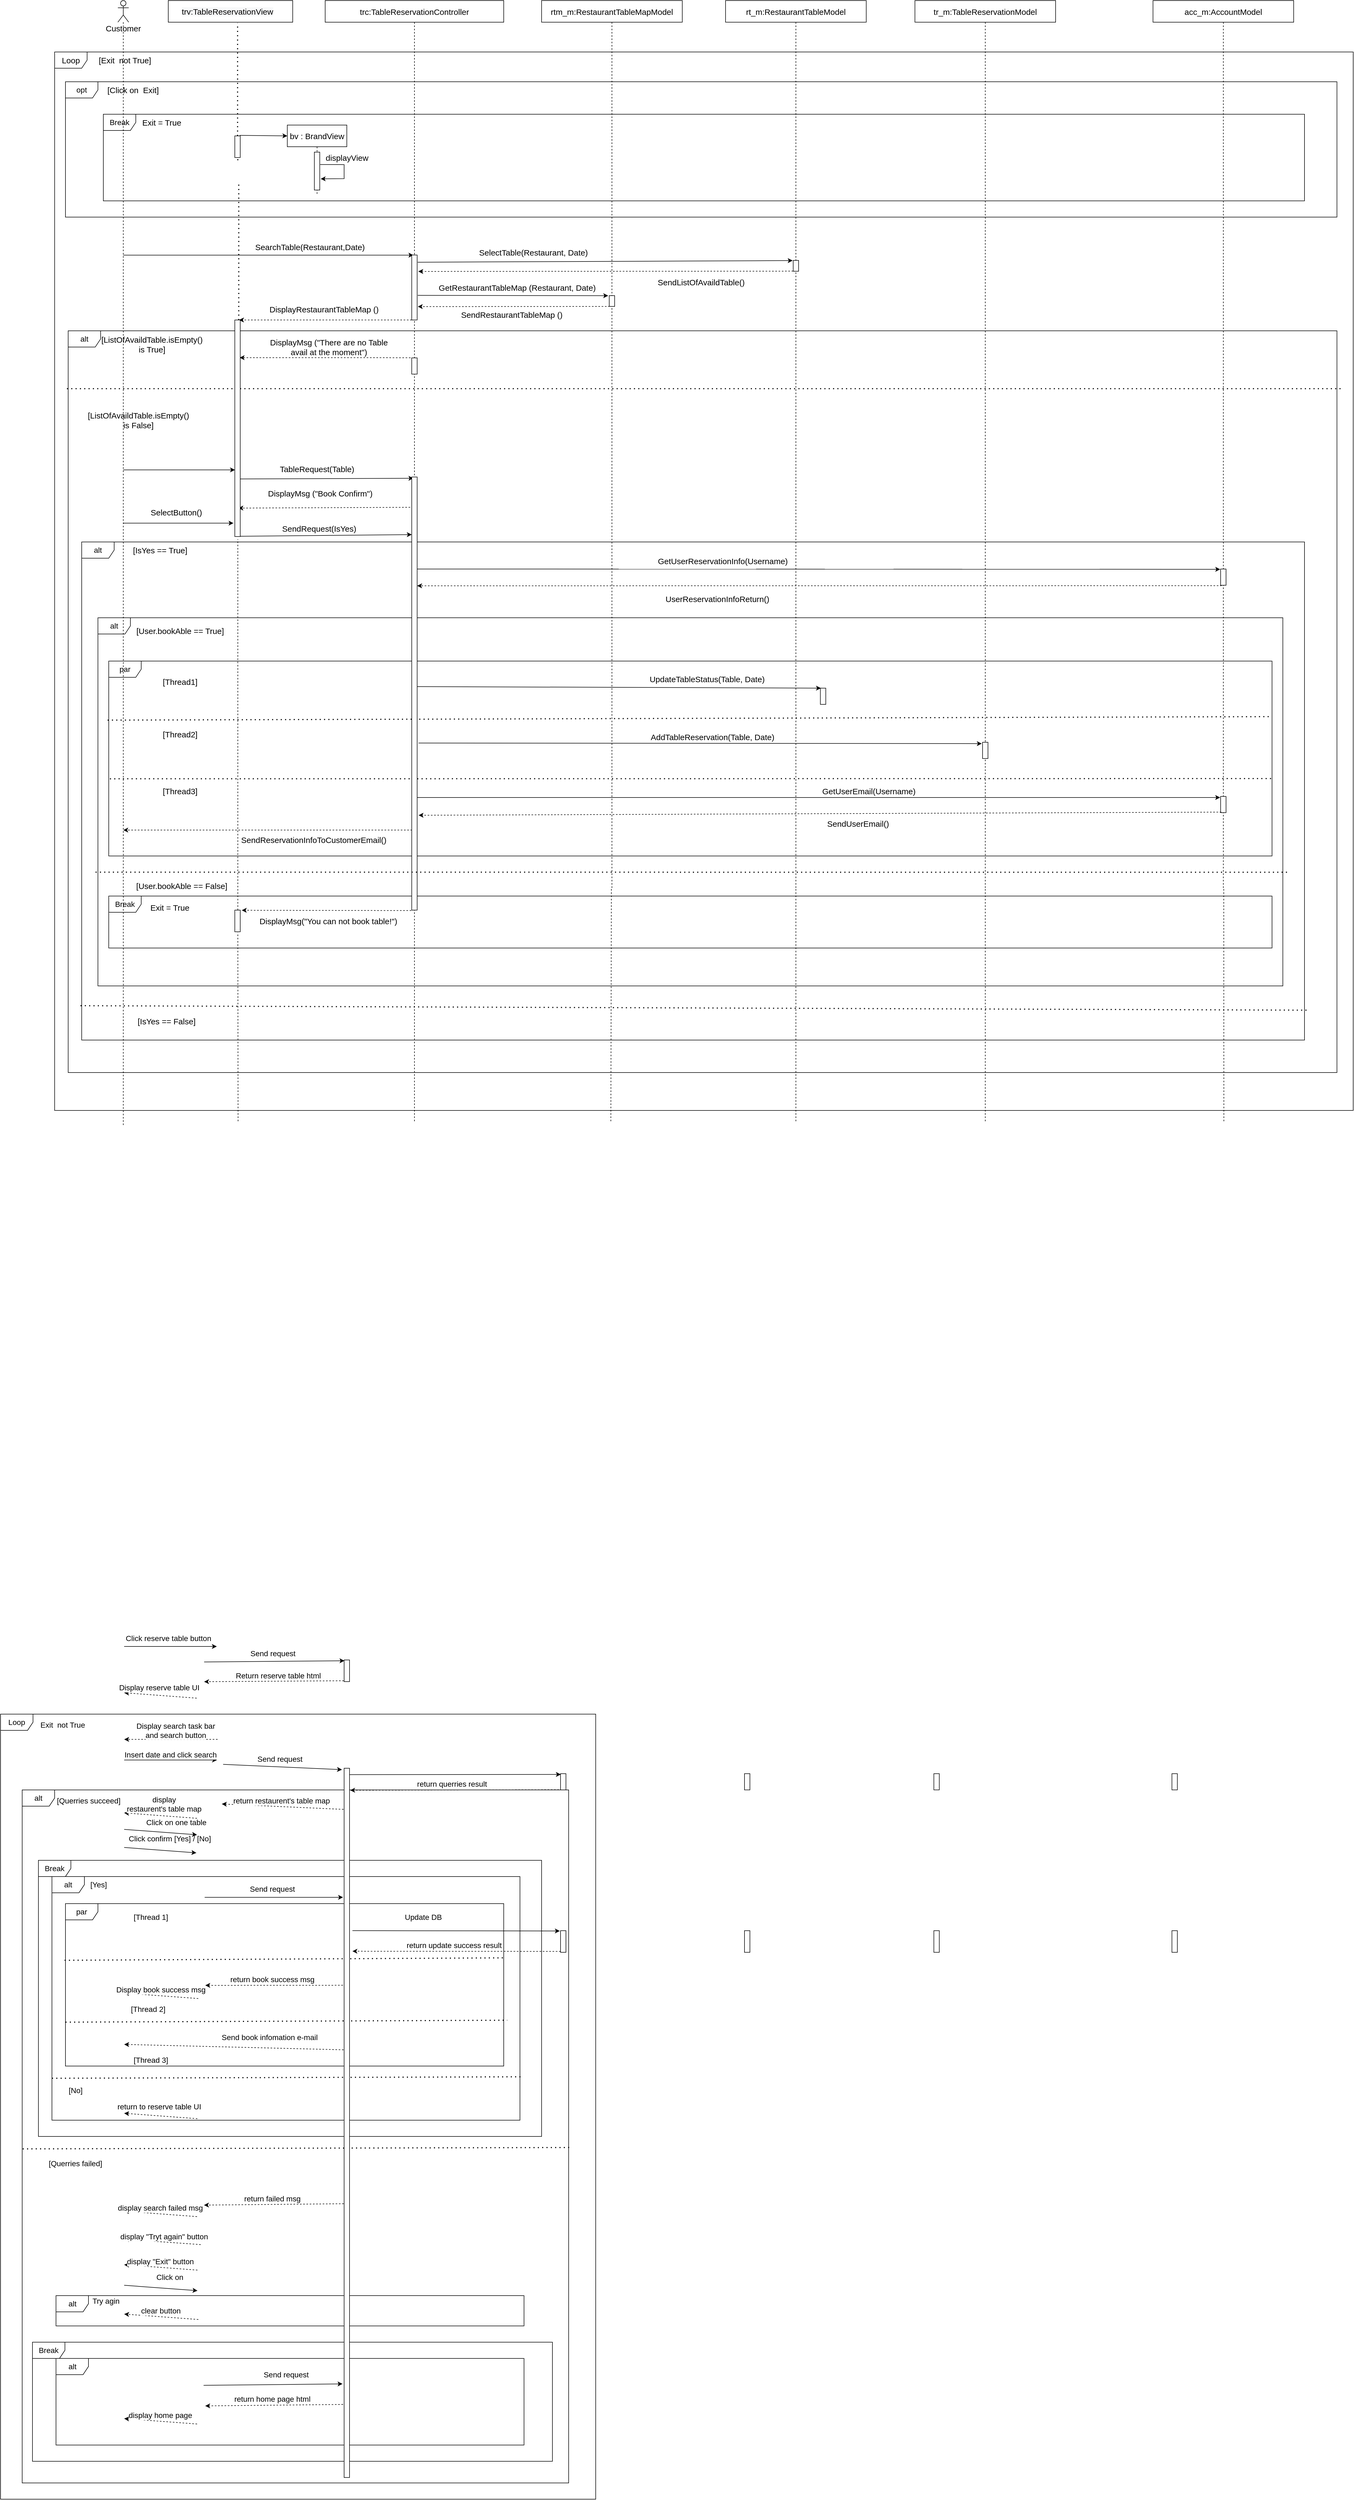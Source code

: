 <mxfile version="15.5.8" type="google"><diagram id="gYzWQxLQgS1-qPYg4gHD" name="Page-1"><mxGraphModel dx="3013" dy="1360" grid="1" gridSize="10" guides="1" tooltips="1" connect="1" arrows="1" fold="1" page="1" pageScale="1" pageWidth="827" pageHeight="1169" math="0" shadow="0"><root><mxCell id="0"/><mxCell id="1" parent="0"/><mxCell id="e05kDD26Ma7FjX4l-Ga2-7" value="&lt;font style=&quot;font-size: 15px&quot;&gt;Loop&lt;/font&gt;" style="shape=umlFrame;whiteSpace=wrap;html=1;resizeHeight=0;" vertex="1" parent="1"><mxGeometry x="-30" y="115" width="2400" height="1955" as="geometry"/></mxCell><mxCell id="e05kDD26Ma7FjX4l-Ga2-42" value="&lt;font style=&quot;font-size: 14px&quot;&gt;alt&lt;/font&gt;" style="shape=umlFrame;whiteSpace=wrap;html=1;resizeHeight=0;" vertex="1" parent="1"><mxGeometry x="-5" y="630" width="2345" height="1370" as="geometry"/></mxCell><mxCell id="e05kDD26Ma7FjX4l-Ga2-76" value="&lt;font style=&quot;font-size: 14px&quot;&gt;alt&lt;/font&gt;" style="shape=umlFrame;whiteSpace=wrap;html=1;resizeHeight=0;" vertex="1" parent="1"><mxGeometry x="20" y="1020" width="2260" height="920" as="geometry"/></mxCell><mxCell id="e05kDD26Ma7FjX4l-Ga2-125" value="&lt;font style=&quot;font-size: 14px&quot;&gt;Break&lt;/font&gt;" style="shape=umlFrame;whiteSpace=wrap;html=1;resizeHeight=0;" vertex="1" parent="1"><mxGeometry x="70" y="1674" width="2150" height="96" as="geometry"/></mxCell><mxCell id="e05kDD26Ma7FjX4l-Ga2-24" value="&lt;font style=&quot;font-size: 14px&quot;&gt;opt&lt;/font&gt;" style="shape=umlFrame;whiteSpace=wrap;html=1;resizeHeight=0;" vertex="1" parent="1"><mxGeometry x="-10" y="170" width="2350" height="250" as="geometry"/></mxCell><mxCell id="e05kDD26Ma7FjX4l-Ga2-21" value="" style="shape=image;html=1;verticalAlign=top;verticalLabelPosition=bottom;labelBackgroundColor=#ffffff;imageAspect=0;aspect=fixed;image=https://cdn1.iconfinder.com/data/icons/feather-2/24/x-128.png" vertex="1" parent="1"><mxGeometry x="288" y="315" width="40" height="40" as="geometry"/></mxCell><mxCell id="e05kDD26Ma7FjX4l-Ga2-105" value="" style="rounded=0;whiteSpace=wrap;html=1;fontSize=15;" vertex="1" parent="1"><mxGeometry x="180" y="20" width="230" height="40" as="geometry"/></mxCell><mxCell id="e05kDD26Ma7FjX4l-Ga2-88" value="&lt;font style=&quot;font-size: 14px&quot;&gt;alt&lt;/font&gt;" style="shape=umlFrame;whiteSpace=wrap;html=1;resizeHeight=0;" vertex="1" parent="1"><mxGeometry x="50" y="1160" width="2190" height="680" as="geometry"/></mxCell><mxCell id="e05kDD26Ma7FjX4l-Ga2-64" value="&lt;font style=&quot;font-size: 14px&quot;&gt;par&lt;/font&gt;" style="shape=umlFrame;whiteSpace=wrap;html=1;resizeHeight=0;" vertex="1" parent="1"><mxGeometry x="70" y="1240" width="2150" height="360" as="geometry"/></mxCell><mxCell id="e05kDD26Ma7FjX4l-Ga2-9" value="&lt;font style=&quot;font-size: 14px&quot;&gt;Break&lt;/font&gt;" style="shape=umlFrame;whiteSpace=wrap;html=1;resizeHeight=0;" vertex="1" parent="1"><mxGeometry x="60" y="230" width="2220" height="160" as="geometry"/></mxCell><mxCell id="gsQuXOvbID2q86ITsr5e-59" value="&lt;font style=&quot;font-size: 14px&quot;&gt;Loop&lt;/font&gt;" style="shape=umlFrame;whiteSpace=wrap;html=1;resizeHeight=0;" parent="1" vertex="1"><mxGeometry x="-130" y="3184.94" width="1100" height="1450" as="geometry"/></mxCell><mxCell id="gsQuXOvbID2q86ITsr5e-55" value="&lt;font style=&quot;font-size: 14px&quot;&gt;alt&lt;/font&gt;" style="shape=umlFrame;whiteSpace=wrap;html=1;resizeHeight=0;" parent="1" vertex="1"><mxGeometry x="-90" y="3324.94" width="1010" height="1280" as="geometry"/></mxCell><mxCell id="gsQuXOvbID2q86ITsr5e-82" value="&lt;font style=&quot;font-size: 14px&quot;&gt;Break&lt;/font&gt;" style="shape=umlFrame;whiteSpace=wrap;html=1;resizeHeight=0;" parent="1" vertex="1"><mxGeometry x="-71" y="4344.94" width="961" height="220" as="geometry"/></mxCell><mxCell id="gsQuXOvbID2q86ITsr5e-81" value="&lt;font style=&quot;font-size: 14px&quot;&gt;alt&lt;/font&gt;" style="shape=umlFrame;whiteSpace=wrap;html=1;resizeHeight=0;" parent="1" vertex="1"><mxGeometry x="-27.5" y="4374.94" width="865" height="160" as="geometry"/></mxCell><mxCell id="gsQuXOvbID2q86ITsr5e-74" value="&lt;font style=&quot;font-size: 14px&quot;&gt;alt&lt;/font&gt;" style="shape=umlFrame;whiteSpace=wrap;html=1;resizeHeight=0;" parent="1" vertex="1"><mxGeometry x="-27.5" y="4258.94" width="865" height="56" as="geometry"/></mxCell><mxCell id="gsQuXOvbID2q86ITsr5e-69" value="&lt;font style=&quot;font-size: 14px&quot;&gt;Break&lt;/font&gt;" style="shape=umlFrame;whiteSpace=wrap;html=1;resizeHeight=0;" parent="1" vertex="1"><mxGeometry x="-60" y="3454.94" width="930" height="510" as="geometry"/></mxCell><mxCell id="gsQuXOvbID2q86ITsr5e-12" value="&lt;font style=&quot;font-size: 14px&quot;&gt;alt&lt;/font&gt;" style="shape=umlFrame;whiteSpace=wrap;html=1;resizeHeight=0;" parent="1" vertex="1"><mxGeometry x="-35" y="3484.94" width="865" height="450" as="geometry"/></mxCell><mxCell id="gsQuXOvbID2q86ITsr5e-20" value="&lt;font style=&quot;font-size: 14px&quot;&gt;par&lt;/font&gt;" style="shape=umlFrame;whiteSpace=wrap;html=1;resizeHeight=0;" parent="1" vertex="1"><mxGeometry x="-10" y="3534.94" width="810" height="300" as="geometry"/></mxCell><mxCell id="-zVCq1fTZfcSBxKpBBlx-6" value="&lt;font style=&quot;font-size: 15px&quot;&gt;Customer&lt;/font&gt;" style="shape=umlLifeline;participant=umlActor;perimeter=lifelinePerimeter;whiteSpace=wrap;html=1;container=1;collapsible=0;recursiveResize=0;verticalAlign=top;spacingTop=36;outlineConnect=0;size=40;" parent="1" vertex="1"><mxGeometry x="86.87" y="20" width="20" height="2080" as="geometry"/></mxCell><mxCell id="-zVCq1fTZfcSBxKpBBlx-8" value="&lt;font style=&quot;font-size: 14px&quot;&gt;Click reserve table&amp;nbsp;button&lt;/font&gt;" style="endArrow=classic;html=1;entryX=-0.205;entryY=0.023;entryDx=0;entryDy=0;entryPerimeter=0;" parent="1" edge="1"><mxGeometry x="-0.052" y="15" width="50" height="50" relative="1" as="geometry"><mxPoint x="98.5" y="3060" as="sourcePoint"/><mxPoint x="269.67" y="3060" as="targetPoint"/><mxPoint as="offset"/></mxGeometry></mxCell><mxCell id="-zVCq1fTZfcSBxKpBBlx-9" value="trc:TableReservationController" style="shape=umlLifeline;perimeter=lifelinePerimeter;container=0;collapsible=0;recursiveResize=0;rounded=0;shadow=0;strokeWidth=1;fontSize=15;" parent="1" vertex="1"><mxGeometry x="470" y="20" width="330" height="1710" as="geometry"/></mxCell><mxCell id="-zVCq1fTZfcSBxKpBBlx-17" value="rtm_m:RestaurantTableMapModel" style="shape=umlLifeline;perimeter=lifelinePerimeter;container=1;collapsible=0;recursiveResize=0;rounded=0;shadow=0;strokeWidth=1;fontSize=15;" parent="1" vertex="1"><mxGeometry x="870" y="20" width="260" height="1640" as="geometry"/></mxCell><mxCell id="gsQuXOvbID2q86ITsr5e-3" value="" style="points=[];perimeter=orthogonalPerimeter;rounded=0;shadow=0;strokeWidth=1;" parent="-zVCq1fTZfcSBxKpBBlx-17" vertex="1"><mxGeometry x="35" y="3274.94" width="10" height="30" as="geometry"/></mxCell><mxCell id="gsQuXOvbID2q86ITsr5e-16" value="" style="points=[];perimeter=orthogonalPerimeter;rounded=0;shadow=0;strokeWidth=1;" parent="-zVCq1fTZfcSBxKpBBlx-17" vertex="1"><mxGeometry x="35" y="3564.94" width="10" height="40" as="geometry"/></mxCell><mxCell id="e05kDD26Ma7FjX4l-Ga2-35" value="" style="html=1;points=[];perimeter=orthogonalPerimeter;" vertex="1" parent="-zVCq1fTZfcSBxKpBBlx-17"><mxGeometry x="125" y="545" width="10" height="20" as="geometry"/></mxCell><mxCell id="-zVCq1fTZfcSBxKpBBlx-19" value="&lt;font style=&quot;font-size: 14px&quot;&gt;Send request&lt;/font&gt;" style="endArrow=classic;html=1;entryX=0.057;entryY=0.038;entryDx=0;entryDy=0;entryPerimeter=0;exitX=1.128;exitY=0.009;exitDx=0;exitDy=0;exitPerimeter=0;" parent="1" target="-zVCq1fTZfcSBxKpBBlx-10" edge="1"><mxGeometry x="-0.023" y="15" width="50" height="50" relative="1" as="geometry"><mxPoint x="246.28" y="3088.62" as="sourcePoint"/><mxPoint x="518" y="3071.94" as="targetPoint"/><mxPoint as="offset"/></mxGeometry></mxCell><mxCell id="-zVCq1fTZfcSBxKpBBlx-28" value="&lt;font style=&quot;font-size: 14px&quot;&gt;Return reserve table html&lt;/font&gt;" style="endArrow=classic;html=1;dashed=1;exitX=-0.04;exitY=0.96;exitDx=0;exitDy=0;exitPerimeter=0;entryX=1.128;entryY=0.033;entryDx=0;entryDy=0;entryPerimeter=0;" parent="1" source="-zVCq1fTZfcSBxKpBBlx-10" edge="1"><mxGeometry x="-0.059" y="-10" width="50" height="50" relative="1" as="geometry"><mxPoint x="524" y="3095.94" as="sourcePoint"/><mxPoint x="246.28" y="3125.1" as="targetPoint"/><mxPoint as="offset"/></mxGeometry></mxCell><mxCell id="-zVCq1fTZfcSBxKpBBlx-35" value="&lt;font style=&quot;font-size: 14px&quot;&gt;Insert date and click search&lt;/font&gt;" style="endArrow=classic;html=1;entryX=-0.168;entryY=0.154;entryDx=0;entryDy=0;entryPerimeter=0;" parent="1" edge="1"><mxGeometry x="-0.009" y="10" width="50" height="50" relative="1" as="geometry"><mxPoint x="98.5" y="3269.8" as="sourcePoint"/><mxPoint x="269.94" y="3269.8" as="targetPoint"/><mxPoint as="offset"/></mxGeometry></mxCell><mxCell id="-zVCq1fTZfcSBxKpBBlx-42" value="&lt;font style=&quot;font-size: 14px&quot;&gt;Send request&lt;/font&gt;" style="endArrow=classic;html=1;exitX=0.978;exitY=0.159;exitDx=0;exitDy=0;exitPerimeter=0;entryX=-0.4;entryY=0.002;entryDx=0;entryDy=0;entryPerimeter=0;" parent="1" target="-zVCq1fTZfcSBxKpBBlx-14" edge="1"><mxGeometry x="-0.048" y="14" width="50" height="50" relative="1" as="geometry"><mxPoint x="281.4" y="3277.75" as="sourcePoint"/><mxPoint x="524" y="3284.94" as="targetPoint"/><mxPoint as="offset"/></mxGeometry></mxCell><mxCell id="-zVCq1fTZfcSBxKpBBlx-70" value="" style="endArrow=classic;html=1;exitX=0.886;exitY=0.009;exitDx=0;exitDy=0;exitPerimeter=0;entryX=0.05;entryY=0.049;entryDx=0;entryDy=0;entryPerimeter=0;" parent="1" source="-zVCq1fTZfcSBxKpBBlx-14" target="gsQuXOvbID2q86ITsr5e-3" edge="1"><mxGeometry width="50" height="50" relative="1" as="geometry"><mxPoint x="400" y="3384.94" as="sourcePoint"/><mxPoint x="450" y="3334.94" as="targetPoint"/></mxGeometry></mxCell><mxCell id="-zVCq1fTZfcSBxKpBBlx-72" value="&lt;font style=&quot;font-size: 14px&quot;&gt;return querries result&lt;/font&gt;" style="endArrow=classic;html=1;dashed=1;entryX=1.114;entryY=0.031;entryDx=0;entryDy=0;entryPerimeter=0;exitX=-0.295;exitY=0.989;exitDx=0;exitDy=0;exitPerimeter=0;" parent="1" source="gsQuXOvbID2q86ITsr5e-3" target="-zVCq1fTZfcSBxKpBBlx-14" edge="1"><mxGeometry x="0.026" y="-11" width="50" height="50" relative="1" as="geometry"><mxPoint x="759" y="3405.94" as="sourcePoint"/><mxPoint x="435.1" y="3415.32" as="targetPoint"/><mxPoint as="offset"/></mxGeometry></mxCell><mxCell id="-zVCq1fTZfcSBxKpBBlx-7" value="&lt;font style=&quot;font-size: 14px&quot;&gt;Display reserve table UI&lt;/font&gt;" style="endArrow=classic;html=1;dashed=1;exitX=-0.243;exitY=0.053;exitDx=0;exitDy=0;exitPerimeter=0;" parent="1" edge="1"><mxGeometry x="0.048" y="-14" width="50" height="50" relative="1" as="geometry"><mxPoint x="232.57" y="3155.5" as="sourcePoint"/><mxPoint x="98.5" y="3145.5" as="targetPoint"/><mxPoint as="offset"/></mxGeometry></mxCell><mxCell id="gsQuXOvbID2q86ITsr5e-1" value="" style="endArrow=classic;html=1;dashed=1;exitX=-0.05;exitY=0.13;exitDx=0;exitDy=0;exitPerimeter=0;" parent="1" edge="1"><mxGeometry x="-0.277" y="-20" width="50" height="50" relative="1" as="geometry"><mxPoint x="271.12" y="3231.64" as="sourcePoint"/><mxPoint x="98.5" y="3231.64" as="targetPoint"/><mxPoint as="offset"/></mxGeometry></mxCell><mxCell id="gsQuXOvbID2q86ITsr5e-4" value="&lt;font style=&quot;font-size: 14px&quot;&gt;&lt;span style=&quot;background-color: rgb(255 , 255 , 255)&quot;&gt;Display search task bar&lt;/span&gt;&lt;br&gt;&lt;span style=&quot;background-color: rgb(255 , 255 , 255)&quot;&gt;and search button&lt;/span&gt;&lt;/font&gt;" style="text;html=1;strokeColor=none;fillColor=none;align=center;verticalAlign=middle;whiteSpace=wrap;rounded=0;" parent="1" vertex="1"><mxGeometry x="118.28" y="3204.94" width="151.72" height="20" as="geometry"/></mxCell><mxCell id="gsQuXOvbID2q86ITsr5e-6" value="&lt;font style=&quot;font-size: 14px&quot;&gt;return restaurent's table map&lt;/font&gt;" style="endArrow=classic;html=1;dashed=1;exitX=-0.106;exitY=0.058;exitDx=0;exitDy=0;exitPerimeter=0;" parent="1" source="-zVCq1fTZfcSBxKpBBlx-14" edge="1"><mxGeometry x="0.026" y="-11" width="50" height="50" relative="1" as="geometry"><mxPoint x="738.31" y="3274.5" as="sourcePoint"/><mxPoint x="279" y="3350.94" as="targetPoint"/><mxPoint as="offset"/></mxGeometry></mxCell><mxCell id="gsQuXOvbID2q86ITsr5e-7" value="&lt;span style=&quot;font-size: 14px&quot;&gt;display&lt;br&gt;restaurent's table map&lt;/span&gt;" style="endArrow=classic;html=1;dashed=1;exitX=-0.19;exitY=0.199;exitDx=0;exitDy=0;exitPerimeter=0;" parent="1" edge="1"><mxGeometry x="-0.063" y="-22" width="50" height="50" relative="1" as="geometry"><mxPoint x="233.1" y="3377.42" as="sourcePoint"/><mxPoint x="98.5" y="3367.42" as="targetPoint"/><mxPoint as="offset"/></mxGeometry></mxCell><mxCell id="gsQuXOvbID2q86ITsr5e-13" value="[Yes]" style="text;strokeColor=none;fillColor=none;align=left;verticalAlign=top;spacingLeft=4;spacingRight=4;overflow=hidden;rotatable=0;points=[[0,0.5],[1,0.5]];portConstraint=eastwest;fontSize=14;" parent="1" vertex="1"><mxGeometry x="30" y="3484.94" width="60" height="26" as="geometry"/></mxCell><mxCell id="gsQuXOvbID2q86ITsr5e-14" value="&lt;font style=&quot;font-size: 14px&quot;&gt;Send request&lt;/font&gt;" style="endArrow=classic;html=1;entryX=-0.2;entryY=0.182;entryDx=0;entryDy=0;entryPerimeter=0;exitX=1.228;exitY=0.295;exitDx=0;exitDy=0;exitPerimeter=0;" parent="1" target="-zVCq1fTZfcSBxKpBBlx-14" edge="1"><mxGeometry x="-0.023" y="15" width="50" height="50" relative="1" as="geometry"><mxPoint x="247.28" y="3523.34" as="sourcePoint"/><mxPoint x="536" y="3079.94" as="targetPoint"/><mxPoint as="offset"/></mxGeometry></mxCell><mxCell id="gsQuXOvbID2q86ITsr5e-15" value="" style="endArrow=classic;html=1;exitX=1.541;exitY=0.229;exitDx=0;exitDy=0;exitPerimeter=0;entryX=-0.142;entryY=0.014;entryDx=0;entryDy=0;entryPerimeter=0;" parent="1" source="-zVCq1fTZfcSBxKpBBlx-14" target="gsQuXOvbID2q86ITsr5e-16" edge="1"><mxGeometry width="50" height="50" relative="1" as="geometry"><mxPoint x="250" y="3424.94" as="sourcePoint"/><mxPoint x="410" y="3424.94" as="targetPoint"/></mxGeometry></mxCell><mxCell id="gsQuXOvbID2q86ITsr5e-17" value="Update DB" style="text;strokeColor=none;fillColor=none;align=left;verticalAlign=top;spacingLeft=4;spacingRight=4;overflow=hidden;rotatable=0;points=[[0,0.5],[1,0.5]];portConstraint=eastwest;fontSize=14;" parent="1" vertex="1"><mxGeometry x="611.26" y="3544.94" width="98.74" height="26" as="geometry"/></mxCell><mxCell id="gsQuXOvbID2q86ITsr5e-18" value="&lt;font style=&quot;font-size: 14px&quot;&gt;return update success result&lt;/font&gt;" style="endArrow=classic;html=1;dashed=1;exitX=0.02;exitY=0.958;exitDx=0;exitDy=0;exitPerimeter=0;entryX=1.541;entryY=0.258;entryDx=0;entryDy=0;entryPerimeter=0;" parent="1" source="gsQuXOvbID2q86ITsr5e-16" target="-zVCq1fTZfcSBxKpBBlx-14" edge="1"><mxGeometry x="0.026" y="-11" width="50" height="50" relative="1" as="geometry"><mxPoint x="738.31" y="3274.5" as="sourcePoint"/><mxPoint x="546.67" y="3274.35" as="targetPoint"/><mxPoint as="offset"/></mxGeometry></mxCell><mxCell id="gsQuXOvbID2q86ITsr5e-22" value="&lt;font style=&quot;font-size: 14px&quot;&gt;return book success msg&lt;/font&gt;" style="endArrow=classic;html=1;dashed=1;exitX=-0.224;exitY=0.306;exitDx=0;exitDy=0;exitPerimeter=0;entryX=1.34;entryY=0.402;entryDx=0;entryDy=0;entryPerimeter=0;" parent="1" source="-zVCq1fTZfcSBxKpBBlx-14" edge="1"><mxGeometry x="0.026" y="-11" width="50" height="50" relative="1" as="geometry"><mxPoint x="738.33" y="3568.26" as="sourcePoint"/><mxPoint x="248.4" y="3685.98" as="targetPoint"/><mxPoint as="offset"/></mxGeometry></mxCell><mxCell id="gsQuXOvbID2q86ITsr5e-23" value="" style="endArrow=none;dashed=1;html=1;dashPattern=1 3;strokeWidth=2;exitX=-0.002;exitY=0.349;exitDx=0;exitDy=0;exitPerimeter=0;entryX=0.999;entryY=0.334;entryDx=0;entryDy=0;entryPerimeter=0;" parent="1" source="gsQuXOvbID2q86ITsr5e-20" target="gsQuXOvbID2q86ITsr5e-20" edge="1"><mxGeometry width="50" height="50" relative="1" as="geometry"><mxPoint x="79" y="3577.94" as="sourcePoint"/><mxPoint x="801" y="3644.94" as="targetPoint"/></mxGeometry></mxCell><mxCell id="gsQuXOvbID2q86ITsr5e-24" value="[Thread 1]" style="text;strokeColor=none;fillColor=none;align=left;verticalAlign=top;spacingLeft=4;spacingRight=4;overflow=hidden;rotatable=0;points=[[0,0.5],[1,0.5]];portConstraint=eastwest;fontSize=14;" parent="1" vertex="1"><mxGeometry x="110" y="3544.94" width="90" height="26" as="geometry"/></mxCell><mxCell id="gsQuXOvbID2q86ITsr5e-25" value="[Thread 2]" style="text;strokeColor=none;fillColor=none;align=left;verticalAlign=top;spacingLeft=4;spacingRight=4;overflow=hidden;rotatable=0;points=[[0,0.5],[1,0.5]];portConstraint=eastwest;fontSize=14;" parent="1" vertex="1"><mxGeometry x="105" y="3714.94" width="85" height="26" as="geometry"/></mxCell><mxCell id="gsQuXOvbID2q86ITsr5e-29" value="&lt;font style=&quot;font-size: 14px&quot;&gt;Display book success msg&lt;/font&gt;" style="endArrow=classic;html=1;dashed=1;exitX=0.046;exitY=0.418;exitDx=0;exitDy=0;exitPerimeter=0;" parent="1" edge="1"><mxGeometry x="0.026" y="-11" width="50" height="50" relative="1" as="geometry"><mxPoint x="235.46" y="3710.3" as="sourcePoint"/><mxPoint x="98.5" y="3700.3" as="targetPoint"/><mxPoint as="offset"/></mxGeometry></mxCell><mxCell id="gsQuXOvbID2q86ITsr5e-30" value="" style="endArrow=none;dashed=1;html=1;dashPattern=1 3;strokeWidth=2;entryX=1.008;entryY=0.718;entryDx=0;entryDy=0;entryPerimeter=0;exitX=0;exitY=0.73;exitDx=0;exitDy=0;exitPerimeter=0;" parent="1" source="gsQuXOvbID2q86ITsr5e-20" target="gsQuXOvbID2q86ITsr5e-20" edge="1"><mxGeometry width="50" height="50" relative="1" as="geometry"><mxPoint x="90.677" y="3588.105" as="sourcePoint"/><mxPoint x="767.973" y="3585.025" as="targetPoint"/></mxGeometry></mxCell><mxCell id="gsQuXOvbID2q86ITsr5e-31" value="[Thread 3]" style="text;strokeColor=none;fillColor=none;align=left;verticalAlign=top;spacingLeft=4;spacingRight=4;overflow=hidden;rotatable=0;points=[[0,0.5],[1,0.5]];portConstraint=eastwest;fontSize=14;" parent="1" vertex="1"><mxGeometry x="110" y="3808.94" width="90" height="26" as="geometry"/></mxCell><mxCell id="gsQuXOvbID2q86ITsr5e-33" value="&lt;font style=&quot;font-size: 14px&quot;&gt;Send book infomation e-mail&lt;/font&gt;" style="endArrow=classic;html=1;dashed=1;exitX=-0.1;exitY=0.397;exitDx=0;exitDy=0;exitPerimeter=0;" parent="1" source="-zVCq1fTZfcSBxKpBBlx-14" edge="1"><mxGeometry x="-0.321" y="-20" width="50" height="50" relative="1" as="geometry"><mxPoint x="531.67" y="3620.22" as="sourcePoint"/><mxPoint x="98.5" y="3795.01" as="targetPoint"/><mxPoint as="offset"/></mxGeometry></mxCell><mxCell id="gsQuXOvbID2q86ITsr5e-34" value="" style="endArrow=none;dashed=1;html=1;dashPattern=1 3;strokeWidth=2;exitX=0;exitY=0.828;exitDx=0;exitDy=0;exitPerimeter=0;entryX=1.003;entryY=0.822;entryDx=0;entryDy=0;entryPerimeter=0;" parent="1" source="gsQuXOvbID2q86ITsr5e-12" target="gsQuXOvbID2q86ITsr5e-12" edge="1"><mxGeometry width="50" height="50" relative="1" as="geometry"><mxPoint x="230" y="3734.94" as="sourcePoint"/><mxPoint x="821" y="3830.94" as="targetPoint"/></mxGeometry></mxCell><mxCell id="gsQuXOvbID2q86ITsr5e-35" value="[No]" style="text;strokeColor=none;fillColor=none;align=left;verticalAlign=top;spacingLeft=4;spacingRight=4;overflow=hidden;rotatable=0;points=[[0,0.5],[1,0.5]];portConstraint=eastwest;fontSize=14;" parent="1" vertex="1"><mxGeometry x="-10" y="3864.94" width="60" height="26" as="geometry"/></mxCell><mxCell id="gsQuXOvbID2q86ITsr5e-37" value="&lt;font style=&quot;font-size: 14px&quot;&gt;return to reserve table UI&lt;/font&gt;" style="endArrow=classic;html=1;dashed=1;exitX=-0.115;exitY=0.564;exitDx=0;exitDy=0;exitPerimeter=0;" parent="1" edge="1"><mxGeometry x="0.058" y="-17" width="50" height="50" relative="1" as="geometry"><mxPoint x="233.85" y="3932.22" as="sourcePoint"/><mxPoint x="98.5" y="3922.22" as="targetPoint"/><mxPoint as="offset"/></mxGeometry></mxCell><mxCell id="gsQuXOvbID2q86ITsr5e-41" value="&lt;font style=&quot;font-size: 14px&quot;&gt;[Querries failed]&lt;/font&gt;" style="text;html=1;strokeColor=none;fillColor=none;align=center;verticalAlign=middle;whiteSpace=wrap;rounded=0;" parent="1" vertex="1"><mxGeometry x="-60.0" y="4004.94" width="136.87" height="20" as="geometry"/></mxCell><mxCell id="gsQuXOvbID2q86ITsr5e-43" value="" style="endArrow=classic;html=1;entryX=-0.19;entryY=0.219;entryDx=0;entryDy=0;entryPerimeter=0;" parent="1" edge="1"><mxGeometry x="-0.009" y="10" width="50" height="50" relative="1" as="geometry"><mxPoint x="98.5" y="3397.82" as="sourcePoint"/><mxPoint x="233.1" y="3407.82" as="targetPoint"/><mxPoint as="offset"/></mxGeometry></mxCell><mxCell id="gsQuXOvbID2q86ITsr5e-46" value="&lt;font style=&quot;font-size: 14px&quot;&gt;return failed msg&lt;/font&gt;" style="endArrow=classic;html=1;dashed=1;entryX=1.104;entryY=0.669;entryDx=0;entryDy=0;entryPerimeter=0;exitX=-0.062;exitY=0.614;exitDx=0;exitDy=0;exitPerimeter=0;" parent="1" source="-zVCq1fTZfcSBxKpBBlx-14" edge="1"><mxGeometry x="0.026" y="-11" width="50" height="50" relative="1" as="geometry"><mxPoint x="534.17" y="3359.77" as="sourcePoint"/><mxPoint x="246.04" y="4091.82" as="targetPoint"/><mxPoint as="offset"/></mxGeometry></mxCell><mxCell id="gsQuXOvbID2q86ITsr5e-48" value="&lt;font style=&quot;font-size: 14px&quot;&gt;display search failed msg&lt;/font&gt;" style="endArrow=classic;html=1;dashed=1;exitX=-0.182;exitY=0.683;exitDx=0;exitDy=0;exitPerimeter=0;" parent="1" edge="1"><mxGeometry x="0.026" y="-11" width="50" height="50" relative="1" as="geometry"><mxPoint x="233.18" y="4113.1" as="sourcePoint"/><mxPoint x="98.5" y="4103.1" as="targetPoint"/><mxPoint as="offset"/></mxGeometry></mxCell><mxCell id="gsQuXOvbID2q86ITsr5e-56" value="&lt;font style=&quot;font-size: 14px&quot;&gt;[Querries succeed]&lt;/font&gt;" style="text;html=1;strokeColor=none;fillColor=none;align=center;verticalAlign=middle;whiteSpace=wrap;rounded=0;" parent="1" vertex="1"><mxGeometry x="-36.64" y="3334.94" width="140" height="20" as="geometry"/></mxCell><mxCell id="gsQuXOvbID2q86ITsr5e-58" value="" style="endArrow=none;dashed=1;html=1;dashPattern=1 3;strokeWidth=2;entryX=1.003;entryY=0.516;entryDx=0;entryDy=0;entryPerimeter=0;exitX=0.001;exitY=0.518;exitDx=0;exitDy=0;exitPerimeter=0;" parent="1" source="gsQuXOvbID2q86ITsr5e-55" target="gsQuXOvbID2q86ITsr5e-55" edge="1"><mxGeometry width="50" height="50" relative="1" as="geometry"><mxPoint x="310" y="3894.94" as="sourcePoint"/><mxPoint x="360" y="3844.94" as="targetPoint"/></mxGeometry></mxCell><mxCell id="gsQuXOvbID2q86ITsr5e-61" value="&lt;font style=&quot;font-size: 14px&quot;&gt;Exit&amp;nbsp; not True&lt;/font&gt;" style="text;html=1;strokeColor=none;fillColor=none;align=center;verticalAlign=middle;whiteSpace=wrap;rounded=0;" parent="1" vertex="1"><mxGeometry x="-80" y="3194.94" width="130" height="20" as="geometry"/></mxCell><mxCell id="gsQuXOvbID2q86ITsr5e-63" value="&lt;font style=&quot;font-size: 14px&quot;&gt;Click on one table&lt;/font&gt;" style="text;html=1;strokeColor=none;fillColor=none;align=center;verticalAlign=middle;whiteSpace=wrap;rounded=0;" parent="1" vertex="1"><mxGeometry x="130" y="3374.94" width="130" height="20" as="geometry"/></mxCell><mxCell id="gsQuXOvbID2q86ITsr5e-67" value="" style="endArrow=classic;html=1;entryX=-0.307;entryY=0.241;entryDx=0;entryDy=0;entryPerimeter=0;" parent="1" edge="1"><mxGeometry x="-0.009" y="10" width="50" height="50" relative="1" as="geometry"><mxPoint x="98.5" y="3431.26" as="sourcePoint"/><mxPoint x="231.93" y="3441.26" as="targetPoint"/><mxPoint as="offset"/></mxGeometry></mxCell><mxCell id="gsQuXOvbID2q86ITsr5e-68" value="&lt;font style=&quot;font-size: 14px&quot;&gt;Click confirm [Yes] / [No]&lt;/font&gt;" style="text;html=1;strokeColor=none;fillColor=none;align=center;verticalAlign=middle;whiteSpace=wrap;rounded=0;" parent="1" vertex="1"><mxGeometry x="103.36" y="3404.94" width="160" height="20" as="geometry"/></mxCell><mxCell id="gsQuXOvbID2q86ITsr5e-72" value="&lt;font style=&quot;font-size: 14px&quot;&gt;display &quot;Tryt again&quot; button&lt;/font&gt;" style="endArrow=classic;html=1;dashed=1;exitX=0.5;exitY=0.717;exitDx=0;exitDy=0;exitPerimeter=0;" parent="1" edge="1"><mxGeometry x="-0.024" y="-10" width="50" height="50" relative="1" as="geometry"><mxPoint x="240" y="4164.78" as="sourcePoint"/><mxPoint x="98.5" y="4154.78" as="targetPoint"/><mxPoint as="offset"/></mxGeometry></mxCell><mxCell id="gsQuXOvbID2q86ITsr5e-73" value="&lt;font style=&quot;font-size: 14px&quot;&gt;display &quot;Exit&quot; button&lt;/font&gt;" style="endArrow=classic;html=1;dashed=1;exitX=-0.105;exitY=0.748;exitDx=0;exitDy=0;exitPerimeter=0;" parent="1" edge="1"><mxGeometry x="0.026" y="-11" width="50" height="50" relative="1" as="geometry"><mxPoint x="233.95" y="4211.9" as="sourcePoint"/><mxPoint x="98.5" y="4201.9" as="targetPoint"/><mxPoint as="offset"/></mxGeometry></mxCell><mxCell id="gsQuXOvbID2q86ITsr5e-75" value="&lt;font style=&quot;font-size: 14px&quot;&gt;Try agin&lt;/font&gt;" style="text;html=1;strokeColor=none;fillColor=none;align=center;verticalAlign=middle;whiteSpace=wrap;rounded=0;" parent="1" vertex="1"><mxGeometry x="25" y="4258.94" width="80" height="20" as="geometry"/></mxCell><mxCell id="gsQuXOvbID2q86ITsr5e-78" value="" style="endArrow=classic;html=1;entryX=-0.105;entryY=0.773;entryDx=0;entryDy=0;entryPerimeter=0;" parent="1" edge="1"><mxGeometry width="50" height="50" relative="1" as="geometry"><mxPoint x="98.5" y="4239.9" as="sourcePoint"/><mxPoint x="233.95" y="4249.9" as="targetPoint"/></mxGeometry></mxCell><mxCell id="gsQuXOvbID2q86ITsr5e-79" value="&lt;font style=&quot;font-size: 14px&quot;&gt;Click on&lt;/font&gt;" style="text;html=1;strokeColor=none;fillColor=none;align=center;verticalAlign=middle;whiteSpace=wrap;rounded=0;" parent="1" vertex="1"><mxGeometry x="143.36" y="4214.94" width="80" height="20" as="geometry"/></mxCell><mxCell id="gsQuXOvbID2q86ITsr5e-80" value="&lt;font style=&quot;font-size: 14px&quot;&gt;clear button&lt;/font&gt;" style="endArrow=classic;html=1;dashed=1;exitX=0.061;exitY=0.808;exitDx=0;exitDy=0;exitPerimeter=0;" parent="1" edge="1"><mxGeometry x="0.026" y="-11" width="50" height="50" relative="1" as="geometry"><mxPoint x="235.61" y="4303.1" as="sourcePoint"/><mxPoint x="98.5" y="4293.1" as="targetPoint"/><mxPoint as="offset"/></mxGeometry></mxCell><mxCell id="gsQuXOvbID2q86ITsr5e-83" value="" style="endArrow=classic;html=1;exitX=1.028;exitY=0.888;exitDx=0;exitDy=0;exitPerimeter=0;entryX=-0.3;entryY=0.868;entryDx=0;entryDy=0;entryPerimeter=0;" parent="1" target="-zVCq1fTZfcSBxKpBBlx-14" edge="1"><mxGeometry width="50" height="50" relative="1" as="geometry"><mxPoint x="245.28" y="4424.7" as="sourcePoint"/><mxPoint x="650" y="4464.94" as="targetPoint"/></mxGeometry></mxCell><mxCell id="gsQuXOvbID2q86ITsr5e-84" value="&lt;font style=&quot;font-size: 14px&quot;&gt;Send request&lt;/font&gt;" style="text;html=1;strokeColor=none;fillColor=none;align=center;verticalAlign=middle;whiteSpace=wrap;rounded=0;" parent="1" vertex="1"><mxGeometry x="352.5" y="4394.94" width="90" height="20" as="geometry"/></mxCell><mxCell id="gsQuXOvbID2q86ITsr5e-86" value="&lt;font style=&quot;font-size: 14px&quot;&gt;return home page html&lt;/font&gt;" style="endArrow=classic;html=1;dashed=1;entryX=1.328;entryY=0.913;entryDx=0;entryDy=0;entryPerimeter=0;exitX=-0.2;exitY=0.897;exitDx=0;exitDy=0;exitPerimeter=0;" parent="1" source="-zVCq1fTZfcSBxKpBBlx-14" edge="1"><mxGeometry x="0.026" y="-11" width="50" height="50" relative="1" as="geometry"><mxPoint x="534.38" y="4089.28" as="sourcePoint"/><mxPoint x="248.28" y="4462.7" as="targetPoint"/><mxPoint as="offset"/></mxGeometry></mxCell><mxCell id="gsQuXOvbID2q86ITsr5e-87" value="&lt;font style=&quot;font-size: 14px&quot;&gt;display home page&lt;/font&gt;" style="endArrow=classic;html=1;dashed=1;exitX=-0.172;exitY=0.935;exitDx=0;exitDy=0;exitPerimeter=0;" parent="1" edge="1"><mxGeometry x="0.026" y="-11" width="50" height="50" relative="1" as="geometry"><mxPoint x="233.28" y="4496.14" as="sourcePoint"/><mxPoint x="98.5" y="4486.14" as="targetPoint"/><mxPoint as="offset"/></mxGeometry></mxCell><mxCell id="e05kDD26Ma7FjX4l-Ga2-1" value="rt_m:RestaurantTableModel" style="shape=umlLifeline;perimeter=lifelinePerimeter;container=1;collapsible=0;recursiveResize=0;rounded=0;shadow=0;strokeWidth=1;fontSize=15;" vertex="1" parent="1"><mxGeometry x="1210" y="20" width="260" height="1640" as="geometry"/></mxCell><mxCell id="e05kDD26Ma7FjX4l-Ga2-2" value="" style="points=[];perimeter=orthogonalPerimeter;rounded=0;shadow=0;strokeWidth=1;" vertex="1" parent="e05kDD26Ma7FjX4l-Ga2-1"><mxGeometry x="35" y="3274.94" width="10" height="30" as="geometry"/></mxCell><mxCell id="e05kDD26Ma7FjX4l-Ga2-3" value="" style="points=[];perimeter=orthogonalPerimeter;rounded=0;shadow=0;strokeWidth=1;" vertex="1" parent="e05kDD26Ma7FjX4l-Ga2-1"><mxGeometry x="35" y="3564.94" width="10" height="40" as="geometry"/></mxCell><mxCell id="e05kDD26Ma7FjX4l-Ga2-32" value="" style="html=1;points=[];perimeter=orthogonalPerimeter;" vertex="1" parent="e05kDD26Ma7FjX4l-Ga2-1"><mxGeometry x="125" y="480" width="10" height="20" as="geometry"/></mxCell><mxCell id="e05kDD26Ma7FjX4l-Ga2-61" value="" style="html=1;points=[];perimeter=orthogonalPerimeter;" vertex="1" parent="e05kDD26Ma7FjX4l-Ga2-1"><mxGeometry x="175.23" y="1270" width="10" height="30" as="geometry"/></mxCell><mxCell id="e05kDD26Ma7FjX4l-Ga2-86" value="GetUserReservationInfo(Username)" style="text;html=1;strokeColor=none;fillColor=none;align=center;verticalAlign=middle;whiteSpace=wrap;rounded=0;fontSize=15;" vertex="1" parent="e05kDD26Ma7FjX4l-Ga2-1"><mxGeometry x="-120" y="1020" width="230" height="30" as="geometry"/></mxCell><mxCell id="e05kDD26Ma7FjX4l-Ga2-4" value="tr_m:TableReservationModel" style="shape=umlLifeline;perimeter=lifelinePerimeter;container=1;collapsible=0;recursiveResize=0;rounded=0;shadow=0;strokeWidth=1;fontSize=15;" vertex="1" parent="1"><mxGeometry x="1560" y="20" width="260" height="1640" as="geometry"/></mxCell><mxCell id="e05kDD26Ma7FjX4l-Ga2-5" value="" style="points=[];perimeter=orthogonalPerimeter;rounded=0;shadow=0;strokeWidth=1;" vertex="1" parent="e05kDD26Ma7FjX4l-Ga2-4"><mxGeometry x="35" y="3274.94" width="10" height="30" as="geometry"/></mxCell><mxCell id="e05kDD26Ma7FjX4l-Ga2-6" value="" style="points=[];perimeter=orthogonalPerimeter;rounded=0;shadow=0;strokeWidth=1;" vertex="1" parent="e05kDD26Ma7FjX4l-Ga2-4"><mxGeometry x="35" y="3564.94" width="10" height="40" as="geometry"/></mxCell><mxCell id="e05kDD26Ma7FjX4l-Ga2-63" value="" style="html=1;points=[];perimeter=orthogonalPerimeter;" vertex="1" parent="e05kDD26Ma7FjX4l-Ga2-4"><mxGeometry x="125" y="1370" width="10" height="30" as="geometry"/></mxCell><mxCell id="e05kDD26Ma7FjX4l-Ga2-8" value="&lt;font style=&quot;font-size: 15px&quot;&gt;[Exit&amp;nbsp; not True]&lt;/font&gt;" style="text;html=1;strokeColor=none;fillColor=none;align=center;verticalAlign=middle;whiteSpace=wrap;rounded=0;" vertex="1" parent="1"><mxGeometry x="35" y="120" width="130" height="20" as="geometry"/></mxCell><mxCell id="e05kDD26Ma7FjX4l-Ga2-10" value="" style="endArrow=classic;html=1;rounded=0;fontSize=15;entryX=0;entryY=0.5;entryDx=0;entryDy=0;exitX=1.036;exitY=0.272;exitDx=0;exitDy=0;exitPerimeter=0;" edge="1" parent="1"><mxGeometry width="50" height="50" relative="1" as="geometry"><mxPoint x="312.0" y="269.04" as="sourcePoint"/><mxPoint x="400" y="270" as="targetPoint"/></mxGeometry></mxCell><mxCell id="e05kDD26Ma7FjX4l-Ga2-23" value="[Click on&amp;nbsp; Exit]" style="text;html=1;strokeColor=none;fillColor=none;align=center;verticalAlign=middle;whiteSpace=wrap;rounded=0;fontSize=15;" vertex="1" parent="1"><mxGeometry x="60" y="170" width="110" height="30" as="geometry"/></mxCell><mxCell id="e05kDD26Ma7FjX4l-Ga2-25" value="Exit = True" style="text;html=1;strokeColor=none;fillColor=none;align=center;verticalAlign=middle;whiteSpace=wrap;rounded=0;fontSize=15;" vertex="1" parent="1"><mxGeometry x="113.36" y="230" width="110" height="30" as="geometry"/></mxCell><mxCell id="e05kDD26Ma7FjX4l-Ga2-28" value="" style="endArrow=classic;html=1;rounded=0;fontSize=15;entryX=0.494;entryY=0.275;entryDx=0;entryDy=0;entryPerimeter=0;" edge="1" parent="1" source="-zVCq1fTZfcSBxKpBBlx-6" target="-zVCq1fTZfcSBxKpBBlx-9"><mxGeometry width="50" height="50" relative="1" as="geometry"><mxPoint x="322" y="279.04" as="sourcePoint"/><mxPoint x="410" y="280.0" as="targetPoint"/></mxGeometry></mxCell><mxCell id="e05kDD26Ma7FjX4l-Ga2-29" value="SearchTable(Restaurant,Date)" style="text;html=1;strokeColor=none;fillColor=none;align=center;verticalAlign=middle;whiteSpace=wrap;rounded=0;fontSize=15;" vertex="1" parent="1"><mxGeometry x="326.64" y="460" width="230" height="30" as="geometry"/></mxCell><mxCell id="e05kDD26Ma7FjX4l-Ga2-31" value="" style="endArrow=classic;html=1;rounded=0;fontSize=15;exitX=1.1;exitY=0.111;exitDx=0;exitDy=0;exitPerimeter=0;entryX=-0.1;entryY=0.014;entryDx=0;entryDy=0;entryPerimeter=0;" edge="1" parent="1" source="e05kDD26Ma7FjX4l-Ga2-30" target="e05kDD26Ma7FjX4l-Ga2-32"><mxGeometry width="50" height="50" relative="1" as="geometry"><mxPoint x="770" y="510" as="sourcePoint"/><mxPoint x="820" y="460" as="targetPoint"/></mxGeometry></mxCell><mxCell id="e05kDD26Ma7FjX4l-Ga2-33" value="SelectTable(Restaurant, Date)" style="text;html=1;strokeColor=none;fillColor=none;align=center;verticalAlign=middle;whiteSpace=wrap;rounded=0;fontSize=15;" vertex="1" parent="1"><mxGeometry x="740" y="470" width="230" height="30" as="geometry"/></mxCell><mxCell id="e05kDD26Ma7FjX4l-Ga2-34" value="" style="endArrow=classic;html=1;rounded=0;fontSize=15;exitX=0;exitY=0.99;exitDx=0;exitDy=0;exitPerimeter=0;entryX=1.21;entryY=0.253;entryDx=0;entryDy=0;entryPerimeter=0;dashed=1;" edge="1" parent="1" source="e05kDD26Ma7FjX4l-Ga2-32" target="e05kDD26Ma7FjX4l-Ga2-30"><mxGeometry width="50" height="50" relative="1" as="geometry"><mxPoint x="930" y="530" as="sourcePoint"/><mxPoint x="980" y="480" as="targetPoint"/></mxGeometry></mxCell><mxCell id="e05kDD26Ma7FjX4l-Ga2-36" value="SendListOfAvaildTable()" style="text;html=1;strokeColor=none;fillColor=none;align=center;verticalAlign=middle;whiteSpace=wrap;rounded=0;fontSize=15;" vertex="1" parent="1"><mxGeometry x="1050" y="520" width="230" height="40" as="geometry"/></mxCell><mxCell id="e05kDD26Ma7FjX4l-Ga2-37" value="" style="endArrow=classic;html=1;rounded=0;fontSize=15;exitX=0.1;exitY=1;exitDx=0;exitDy=0;exitPerimeter=0;entryX=1.117;entryY=0.794;entryDx=0;entryDy=0;entryPerimeter=0;dashed=1;" edge="1" parent="1" source="e05kDD26Ma7FjX4l-Ga2-35" target="e05kDD26Ma7FjX4l-Ga2-30"><mxGeometry width="50" height="50" relative="1" as="geometry"><mxPoint x="1345" y="529.8" as="sourcePoint"/><mxPoint x="1015.33" y="529.34" as="targetPoint"/></mxGeometry></mxCell><mxCell id="e05kDD26Ma7FjX4l-Ga2-38" value="SendRestaurantTableMap ()" style="text;html=1;strokeColor=none;fillColor=none;align=center;verticalAlign=middle;whiteSpace=wrap;rounded=0;fontSize=15;" vertex="1" parent="1"><mxGeometry x="700" y="580" width="230" height="40" as="geometry"/></mxCell><mxCell id="e05kDD26Ma7FjX4l-Ga2-40" value="" style="endArrow=classic;html=1;rounded=0;fontSize=15;entryX=1.093;entryY=0;entryDx=0;entryDy=0;entryPerimeter=0;dashed=1;" edge="1" parent="1"><mxGeometry width="50" height="50" relative="1" as="geometry"><mxPoint x="630" y="610" as="sourcePoint"/><mxPoint x="310.777" y="610" as="targetPoint"/></mxGeometry></mxCell><mxCell id="e05kDD26Ma7FjX4l-Ga2-41" value="DisplayRestaurantTableMap ()" style="text;html=1;strokeColor=none;fillColor=none;align=center;verticalAlign=middle;whiteSpace=wrap;rounded=0;fontSize=15;" vertex="1" parent="1"><mxGeometry x="352.5" y="570" width="230" height="40" as="geometry"/></mxCell><mxCell id="e05kDD26Ma7FjX4l-Ga2-43" value="[ListOfAvaildTable.isEmpty() is True]" style="text;html=1;strokeColor=none;fillColor=none;align=center;verticalAlign=middle;whiteSpace=wrap;rounded=0;fontSize=15;" vertex="1" parent="1"><mxGeometry x="60" y="640" width="180" height="30" as="geometry"/></mxCell><mxCell id="e05kDD26Ma7FjX4l-Ga2-47" value="" style="endArrow=classic;html=1;rounded=0;fontSize=15;exitX=1.117;exitY=0.621;exitDx=0;exitDy=0;exitPerimeter=0;entryX=-0.195;entryY=0.007;entryDx=0;entryDy=0;entryPerimeter=0;" edge="1" parent="1" source="e05kDD26Ma7FjX4l-Ga2-30" target="e05kDD26Ma7FjX4l-Ga2-35"><mxGeometry width="50" height="50" relative="1" as="geometry"><mxPoint x="651.0" y="513.32" as="sourcePoint"/><mxPoint x="1344" y="510.28" as="targetPoint"/></mxGeometry></mxCell><mxCell id="e05kDD26Ma7FjX4l-Ga2-48" value="GetRestaurantTableMap (Restaurant, Date)" style="text;html=1;strokeColor=none;fillColor=none;align=center;verticalAlign=middle;whiteSpace=wrap;rounded=0;fontSize=15;" vertex="1" parent="1"><mxGeometry x="670" y="530" width="310" height="40" as="geometry"/></mxCell><mxCell id="e05kDD26Ma7FjX4l-Ga2-50" value="" style="endArrow=classic;html=1;rounded=0;fontSize=15;dashed=1;exitX=-0.229;exitY=-0.01;exitDx=0;exitDy=0;exitPerimeter=0;entryX=1.228;entryY=0.174;entryDx=0;entryDy=0;entryPerimeter=0;" edge="1" parent="1" source="e05kDD26Ma7FjX4l-Ga2-49"><mxGeometry width="50" height="50" relative="1" as="geometry"><mxPoint x="640" y="620.0" as="sourcePoint"/><mxPoint x="311.906" y="679.6" as="targetPoint"/></mxGeometry></mxCell><mxCell id="e05kDD26Ma7FjX4l-Ga2-51" value="DisplayMsg (&quot;There are no Table avail at the moment&quot;)" style="text;html=1;strokeColor=none;fillColor=none;align=center;verticalAlign=middle;whiteSpace=wrap;rounded=0;fontSize=15;" vertex="1" parent="1"><mxGeometry x="352.5" y="640" width="247.5" height="40" as="geometry"/></mxCell><mxCell id="e05kDD26Ma7FjX4l-Ga2-55" value="[ListOfAvaildTable.isEmpty() is False]" style="text;html=1;strokeColor=none;fillColor=none;align=center;verticalAlign=middle;whiteSpace=wrap;rounded=0;fontSize=15;" vertex="1" parent="1"><mxGeometry x="35" y="780" width="180" height="30" as="geometry"/></mxCell><mxCell id="e05kDD26Ma7FjX4l-Ga2-56" value="" style="endArrow=classic;html=1;rounded=0;fontSize=15;entryX=0.484;entryY=0.516;entryDx=0;entryDy=0;entryPerimeter=0;" edge="1" parent="1" source="-zVCq1fTZfcSBxKpBBlx-6"><mxGeometry width="50" height="50" relative="1" as="geometry"><mxPoint x="700" y="870" as="sourcePoint"/><mxPoint x="303.228" y="886.88" as="targetPoint"/></mxGeometry></mxCell><mxCell id="e05kDD26Ma7FjX4l-Ga2-60" value="" style="endArrow=classic;html=1;rounded=0;fontSize=15;exitX=0.525;exitY=0.526;exitDx=0;exitDy=0;exitPerimeter=0;entryX=0.494;entryY=0.516;entryDx=0;entryDy=0;entryPerimeter=0;" edge="1" parent="1" target="-zVCq1fTZfcSBxKpBBlx-9"><mxGeometry width="50" height="50" relative="1" as="geometry"><mxPoint x="311.972" y="903.68" as="sourcePoint"/><mxPoint x="627.06" y="1090" as="targetPoint"/></mxGeometry></mxCell><mxCell id="e05kDD26Ma7FjX4l-Ga2-62" value="" style="endArrow=classic;html=1;rounded=0;fontSize=15;exitX=0.514;exitY=0.741;exitDx=0;exitDy=0;exitPerimeter=0;entryX=0.1;entryY=0;entryDx=0;entryDy=0;entryPerimeter=0;" edge="1" parent="1" source="-zVCq1fTZfcSBxKpBBlx-9" target="e05kDD26Ma7FjX4l-Ga2-61"><mxGeometry width="50" height="50" relative="1" as="geometry"><mxPoint x="693.76" y="1289.02" as="sourcePoint"/><mxPoint x="840.23" y="1190" as="targetPoint"/><Array as="points"/></mxGeometry></mxCell><mxCell id="e05kDD26Ma7FjX4l-Ga2-65" value="UpdateTableStatus(Table, Date)" style="text;html=1;strokeColor=none;fillColor=none;align=center;verticalAlign=middle;whiteSpace=wrap;rounded=0;fontSize=15;" vertex="1" parent="1"><mxGeometry x="1061.23" y="1252.5" width="230" height="40" as="geometry"/></mxCell><mxCell id="e05kDD26Ma7FjX4l-Ga2-67" value="" style="endArrow=classic;html=1;rounded=0;fontSize=15;exitX=0.523;exitY=0.802;exitDx=0;exitDy=0;exitPerimeter=0;entryX=-0.147;entryY=0.082;entryDx=0;entryDy=0;entryPerimeter=0;" edge="1" parent="1" source="-zVCq1fTZfcSBxKpBBlx-9" target="e05kDD26Ma7FjX4l-Ga2-63"><mxGeometry width="50" height="50" relative="1" as="geometry"><mxPoint x="693.76" y="1412.56" as="sourcePoint"/><mxPoint x="1396.23" y="1300" as="targetPoint"/><Array as="points"/></mxGeometry></mxCell><mxCell id="e05kDD26Ma7FjX4l-Ga2-68" value="AddTableReservation(Table, Date)" style="text;html=1;strokeColor=none;fillColor=none;align=center;verticalAlign=middle;whiteSpace=wrap;rounded=0;fontSize=15;" vertex="1" parent="1"><mxGeometry x="1061.23" y="1360" width="250" height="40" as="geometry"/></mxCell><mxCell id="e05kDD26Ma7FjX4l-Ga2-69" value="[Thread1]" style="text;html=1;strokeColor=none;fillColor=none;align=center;verticalAlign=middle;whiteSpace=wrap;rounded=0;fontSize=15;" vertex="1" parent="1"><mxGeometry x="111.87" y="1262.5" width="180" height="30" as="geometry"/></mxCell><mxCell id="e05kDD26Ma7FjX4l-Ga2-71" value="" style="endArrow=classic;html=1;rounded=0;fontSize=15;dashed=1;exitX=-0.286;exitY=0.07;exitDx=0;exitDy=0;exitPerimeter=0;entryX=0.514;entryY=0.558;entryDx=0;entryDy=0;entryPerimeter=0;" edge="1" parent="1" source="e05kDD26Ma7FjX4l-Ga2-59"><mxGeometry width="50" height="50" relative="1" as="geometry"><mxPoint x="640" y="620" as="sourcePoint"/><mxPoint x="309.626" y="957.44" as="targetPoint"/></mxGeometry></mxCell><mxCell id="e05kDD26Ma7FjX4l-Ga2-72" value="DisplayMsg (&quot;Book Confirm&quot;)" style="text;html=1;strokeColor=none;fillColor=none;align=center;verticalAlign=middle;whiteSpace=wrap;rounded=0;fontSize=15;" vertex="1" parent="1"><mxGeometry x="337.1" y="910" width="247.5" height="40" as="geometry"/></mxCell><mxCell id="e05kDD26Ma7FjX4l-Ga2-73" value="" style="endArrow=classic;html=1;rounded=0;fontSize=15;entryX=-0.139;entryY=0.938;entryDx=0;entryDy=0;entryPerimeter=0;" edge="1" parent="1" source="-zVCq1fTZfcSBxKpBBlx-6"><mxGeometry width="50" height="50" relative="1" as="geometry"><mxPoint x="97" y="1022" as="sourcePoint"/><mxPoint x="300.478" y="985.2" as="targetPoint"/></mxGeometry></mxCell><mxCell id="e05kDD26Ma7FjX4l-Ga2-74" value="SelectButton()" style="text;html=1;strokeColor=none;fillColor=none;align=center;verticalAlign=middle;whiteSpace=wrap;rounded=0;fontSize=15;" vertex="1" parent="1"><mxGeometry x="80" y="950" width="230" height="30" as="geometry"/></mxCell><mxCell id="e05kDD26Ma7FjX4l-Ga2-78" value="[IsYes == True]" style="text;html=1;strokeColor=none;fillColor=none;align=center;verticalAlign=middle;whiteSpace=wrap;rounded=0;fontSize=15;" vertex="1" parent="1"><mxGeometry x="50.0" y="1020" width="230" height="30" as="geometry"/></mxCell><mxCell id="e05kDD26Ma7FjX4l-Ga2-79" value="" style="endArrow=classic;html=1;rounded=0;fontSize=15;exitX=0.515;exitY=0.614;exitDx=0;exitDy=0;exitPerimeter=0;entryX=-0.083;entryY=0.017;entryDx=0;entryDy=0;entryPerimeter=0;" edge="1" parent="1" source="-zVCq1fTZfcSBxKpBBlx-9" target="e05kDD26Ma7FjX4l-Ga2-84"><mxGeometry width="50" height="50" relative="1" as="geometry"><mxPoint x="800" y="1150" as="sourcePoint"/><mxPoint x="860" y="1100" as="targetPoint"/></mxGeometry></mxCell><mxCell id="e05kDD26Ma7FjX4l-Ga2-80" value="acc_m:AccountModel" style="shape=umlLifeline;perimeter=lifelinePerimeter;container=1;collapsible=0;recursiveResize=0;rounded=0;shadow=0;strokeWidth=1;fontSize=15;" vertex="1" parent="1"><mxGeometry x="2000" y="20" width="260" height="1640" as="geometry"/></mxCell><mxCell id="e05kDD26Ma7FjX4l-Ga2-81" value="" style="points=[];perimeter=orthogonalPerimeter;rounded=0;shadow=0;strokeWidth=1;" vertex="1" parent="e05kDD26Ma7FjX4l-Ga2-80"><mxGeometry x="35" y="3274.94" width="10" height="30" as="geometry"/></mxCell><mxCell id="e05kDD26Ma7FjX4l-Ga2-82" value="" style="points=[];perimeter=orthogonalPerimeter;rounded=0;shadow=0;strokeWidth=1;" vertex="1" parent="e05kDD26Ma7FjX4l-Ga2-80"><mxGeometry x="35" y="3564.94" width="10" height="40" as="geometry"/></mxCell><mxCell id="e05kDD26Ma7FjX4l-Ga2-84" value="" style="html=1;points=[];perimeter=orthogonalPerimeter;" vertex="1" parent="e05kDD26Ma7FjX4l-Ga2-80"><mxGeometry x="125" y="1050" width="10" height="30" as="geometry"/></mxCell><mxCell id="e05kDD26Ma7FjX4l-Ga2-96" value="" style="html=1;points=[];perimeter=orthogonalPerimeter;" vertex="1" parent="e05kDD26Ma7FjX4l-Ga2-80"><mxGeometry x="125" y="1470" width="10" height="30" as="geometry"/></mxCell><mxCell id="e05kDD26Ma7FjX4l-Ga2-85" value="" style="endArrow=classic;html=1;rounded=0;fontSize=15;exitX=0.488;exitY=0.659;exitDx=0;exitDy=0;exitPerimeter=0;dashed=1;" edge="1" parent="1" source="e05kDD26Ma7FjX4l-Ga2-80"><mxGeometry width="50" height="50" relative="1" as="geometry"><mxPoint x="1006" y="595.0" as="sourcePoint"/><mxPoint x="640" y="1101" as="targetPoint"/></mxGeometry></mxCell><mxCell id="e05kDD26Ma7FjX4l-Ga2-87" value="UserReservationInfoReturn()" style="text;html=1;strokeColor=none;fillColor=none;align=center;verticalAlign=middle;whiteSpace=wrap;rounded=0;fontSize=15;" vertex="1" parent="1"><mxGeometry x="1080" y="1110" width="230" height="30" as="geometry"/></mxCell><mxCell id="e05kDD26Ma7FjX4l-Ga2-89" value="[User.bookAble == True]" style="text;html=1;strokeColor=none;fillColor=none;align=center;verticalAlign=middle;whiteSpace=wrap;rounded=0;fontSize=15;" vertex="1" parent="1"><mxGeometry x="86.87" y="1169" width="230" height="30" as="geometry"/></mxCell><mxCell id="e05kDD26Ma7FjX4l-Ga2-90" value="" style="endArrow=none;dashed=1;html=1;dashPattern=1 3;strokeWidth=2;rounded=0;fontSize=15;exitX=-0.001;exitY=0.303;exitDx=0;exitDy=0;exitPerimeter=0;entryX=1;entryY=0.285;entryDx=0;entryDy=0;entryPerimeter=0;" edge="1" parent="1" source="e05kDD26Ma7FjX4l-Ga2-64" target="e05kDD26Ma7FjX4l-Ga2-64"><mxGeometry width="50" height="50" relative="1" as="geometry"><mxPoint x="980" y="1410" as="sourcePoint"/><mxPoint x="1030" y="1360" as="targetPoint"/></mxGeometry></mxCell><mxCell id="e05kDD26Ma7FjX4l-Ga2-92" value="" style="endArrow=classic;html=1;rounded=0;fontSize=15;entryX=-0.089;entryY=0.067;entryDx=0;entryDy=0;entryPerimeter=0;" edge="1" parent="1" source="-zVCq1fTZfcSBxKpBBlx-9" target="e05kDD26Ma7FjX4l-Ga2-96"><mxGeometry width="50" height="50" relative="1" as="geometry"><mxPoint x="649.62" y="1297.11" as="sourcePoint"/><mxPoint x="1396.23" y="1300" as="targetPoint"/><Array as="points"/></mxGeometry></mxCell><mxCell id="e05kDD26Ma7FjX4l-Ga2-94" value="" style="endArrow=classic;html=1;rounded=0;fontSize=15;entryX=0;entryY=0.133;entryDx=0;entryDy=0;entryPerimeter=0;exitX=0.52;exitY=0.589;exitDx=0;exitDy=0;exitPerimeter=0;" edge="1" parent="1" target="e05kDD26Ma7FjX4l-Ga2-59"><mxGeometry width="50" height="50" relative="1" as="geometry"><mxPoint x="310.906" y="1009.52" as="sourcePoint"/><mxPoint x="310.478" y="995.2" as="targetPoint"/></mxGeometry></mxCell><mxCell id="e05kDD26Ma7FjX4l-Ga2-95" value="SendRequest(IsYes)" style="text;html=1;strokeColor=none;fillColor=none;align=center;verticalAlign=middle;whiteSpace=wrap;rounded=0;fontSize=15;" vertex="1" parent="1"><mxGeometry x="343.75" y="980" width="230" height="30" as="geometry"/></mxCell><mxCell id="e05kDD26Ma7FjX4l-Ga2-97" value="" style="endArrow=classic;html=1;rounded=0;fontSize=15;exitX=0.486;exitY=0.914;exitDx=0;exitDy=0;exitPerimeter=0;dashed=1;entryX=0.523;entryY=0.88;entryDx=0;entryDy=0;entryPerimeter=0;" edge="1" parent="1" source="e05kDD26Ma7FjX4l-Ga2-80" target="-zVCq1fTZfcSBxKpBBlx-9"><mxGeometry width="50" height="50" relative="1" as="geometry"><mxPoint x="2136.88" y="1110.76" as="sourcePoint"/><mxPoint x="650" y="1111.0" as="targetPoint"/></mxGeometry></mxCell><mxCell id="e05kDD26Ma7FjX4l-Ga2-98" value="GetUserEmail(Username)" style="text;html=1;strokeColor=none;fillColor=none;align=center;verticalAlign=middle;whiteSpace=wrap;rounded=0;fontSize=15;" vertex="1" parent="1"><mxGeometry x="1350" y="1460" width="250" height="40" as="geometry"/></mxCell><mxCell id="e05kDD26Ma7FjX4l-Ga2-99" value="SendUserEmail()" style="text;html=1;strokeColor=none;fillColor=none;align=center;verticalAlign=middle;whiteSpace=wrap;rounded=0;fontSize=15;" vertex="1" parent="1"><mxGeometry x="1330.23" y="1520" width="250" height="40" as="geometry"/></mxCell><mxCell id="e05kDD26Ma7FjX4l-Ga2-100" value="" style="endArrow=classic;html=1;rounded=0;fontSize=15;dashed=1;exitX=0.487;exitY=0.896;exitDx=0;exitDy=0;exitPerimeter=0;" edge="1" parent="1" source="-zVCq1fTZfcSBxKpBBlx-9" target="-zVCq1fTZfcSBxKpBBlx-6"><mxGeometry width="50" height="50" relative="1" as="geometry"><mxPoint x="637.71" y="689.7" as="sourcePoint"/><mxPoint x="321.906" y="689.6" as="targetPoint"/></mxGeometry></mxCell><mxCell id="e05kDD26Ma7FjX4l-Ga2-101" value="SendReservationInfoToCustomerEmail()" style="text;html=1;strokeColor=none;fillColor=none;align=center;verticalAlign=middle;whiteSpace=wrap;rounded=0;fontSize=15;" vertex="1" parent="1"><mxGeometry x="323.75" y="1550" width="250" height="40" as="geometry"/></mxCell><mxCell id="e05kDD26Ma7FjX4l-Ga2-102" value="" style="endArrow=none;dashed=1;html=1;dashPattern=1 3;strokeWidth=2;rounded=0;fontSize=15;exitX=0.001;exitY=0.604;exitDx=0;exitDy=0;exitPerimeter=0;" edge="1" parent="1" source="e05kDD26Ma7FjX4l-Ga2-64"><mxGeometry width="50" height="50" relative="1" as="geometry"><mxPoint x="77.85" y="1359.08" as="sourcePoint"/><mxPoint x="2220" y="1457" as="targetPoint"/></mxGeometry></mxCell><mxCell id="e05kDD26Ma7FjX4l-Ga2-104" value="&lt;span style=&quot;color: rgb(0 , 0 , 0) ; font-family: &amp;#34;helvetica&amp;#34; ; font-size: 15px ; font-style: normal ; font-weight: 400 ; letter-spacing: normal ; text-align: center ; text-indent: 0px ; text-transform: none ; word-spacing: 0px ; background-color: rgb(248 , 249 , 250) ; display: inline ; float: none&quot;&gt;trv:TableReservationView&lt;/span&gt;" style="text;whiteSpace=wrap;html=1;fontSize=15;" vertex="1" parent="1"><mxGeometry x="203" y="25" width="210" height="30" as="geometry"/></mxCell><mxCell id="e05kDD26Ma7FjX4l-Ga2-106" value="" style="endArrow=none;dashed=1;html=1;dashPattern=1 3;strokeWidth=2;rounded=0;fontSize=15;entryX=0.557;entryY=1.04;entryDx=0;entryDy=0;entryPerimeter=0;startArrow=none;" edge="1" parent="1" source="e05kDD26Ma7FjX4l-Ga2-108" target="e05kDD26Ma7FjX4l-Ga2-105"><mxGeometry width="50" height="50" relative="1" as="geometry"><mxPoint x="308" y="3020" as="sourcePoint"/><mxPoint x="370" y="340" as="targetPoint"/></mxGeometry></mxCell><mxCell id="e05kDD26Ma7FjX4l-Ga2-107" value="" style="endArrow=none;dashed=1;html=1;dashPattern=1 3;strokeWidth=2;rounded=0;fontSize=15;entryX=0.557;entryY=1.04;entryDx=0;entryDy=0;entryPerimeter=0;startArrow=none;" edge="1" parent="1" target="e05kDD26Ma7FjX4l-Ga2-21"><mxGeometry width="50" height="50" relative="1" as="geometry"><mxPoint x="310.28" y="610" as="sourcePoint"/><mxPoint x="308.11" y="61.6" as="targetPoint"/></mxGeometry></mxCell><mxCell id="e05kDD26Ma7FjX4l-Ga2-108" value="" style="html=1;points=[];perimeter=orthogonalPerimeter;" vertex="1" parent="1"><mxGeometry x="303" y="270" width="10" height="40" as="geometry"/></mxCell><mxCell id="e05kDD26Ma7FjX4l-Ga2-109" value="" style="endArrow=none;dashed=1;html=1;dashPattern=1 3;strokeWidth=2;rounded=0;fontSize=15;entryX=0.557;entryY=1.04;entryDx=0;entryDy=0;entryPerimeter=0;startArrow=none;" edge="1" parent="1" source="e05kDD26Ma7FjX4l-Ga2-21" target="e05kDD26Ma7FjX4l-Ga2-108"><mxGeometry width="50" height="50" relative="1" as="geometry"><mxPoint x="308.008" y="315" as="sourcePoint"/><mxPoint x="308.11" y="61.6" as="targetPoint"/></mxGeometry></mxCell><mxCell id="e05kDD26Ma7FjX4l-Ga2-111" value="" style="endArrow=none;dashed=1;html=1;dashPattern=1 3;strokeWidth=2;rounded=0;fontSize=15;entryX=0.557;entryY=1.04;entryDx=0;entryDy=0;entryPerimeter=0;startArrow=none;" edge="1" parent="1"><mxGeometry width="50" height="50" relative="1" as="geometry"><mxPoint x="308.57" y="887" as="sourcePoint"/><mxPoint x="308.57" y="682.8" as="targetPoint"/></mxGeometry></mxCell><mxCell id="e05kDD26Ma7FjX4l-Ga2-113" value="" style="endArrow=none;dashed=1;html=1;strokeWidth=1;rounded=0;fontSize=15;entryX=0.557;entryY=1.04;entryDx=0;entryDy=0;entryPerimeter=0;startArrow=none;" edge="1" parent="1" source="e05kDD26Ma7FjX4l-Ga2-121"><mxGeometry width="50" height="50" relative="1" as="geometry"><mxPoint x="308" y="3020.0" as="sourcePoint"/><mxPoint x="308.57" y="1014.92" as="targetPoint"/></mxGeometry></mxCell><mxCell id="-zVCq1fTZfcSBxKpBBlx-10" value="" style="points=[];perimeter=orthogonalPerimeter;rounded=0;shadow=0;strokeWidth=1;" parent="1" vertex="1"><mxGeometry x="505" y="3084.94" width="10" height="40" as="geometry"/></mxCell><mxCell id="-zVCq1fTZfcSBxKpBBlx-14" value="" style="points=[];perimeter=orthogonalPerimeter;rounded=0;shadow=0;strokeWidth=1;" parent="1" vertex="1"><mxGeometry x="505" y="3284.94" width="10" height="1310" as="geometry"/></mxCell><mxCell id="e05kDD26Ma7FjX4l-Ga2-17" value="&lt;font style=&quot;font-size: 15px&quot;&gt;bv : BrandView&lt;/font&gt;" style="shape=umlLifeline;perimeter=lifelinePerimeter;whiteSpace=wrap;html=1;container=0;collapsible=0;recursiveResize=0;outlineConnect=0;" vertex="1" parent="1"><mxGeometry x="400" y="250" width="110" height="130" as="geometry"/></mxCell><mxCell id="e05kDD26Ma7FjX4l-Ga2-18" value="" style="html=1;points=[];perimeter=orthogonalPerimeter;" vertex="1" parent="1"><mxGeometry x="450" y="300" width="10" height="70" as="geometry"/></mxCell><mxCell id="e05kDD26Ma7FjX4l-Ga2-19" value="&lt;font style=&quot;font-size: 15px&quot;&gt;displayView&lt;/font&gt;" style="endArrow=classic;html=1;rounded=0;exitX=1.077;exitY=0.327;exitDx=0;exitDy=0;exitPerimeter=0;entryX=1.174;entryY=0.705;entryDx=0;entryDy=0;entryPerimeter=0;" edge="1" parent="1" source="e05kDD26Ma7FjX4l-Ga2-18" target="e05kDD26Ma7FjX4l-Ga2-18"><mxGeometry width="50" height="50" as="geometry"><mxPoint x="456.68" y="325.28" as="sourcePoint"/><mxPoint x="455" y="344.71" as="targetPoint"/><Array as="points"><mxPoint x="505" y="323"/><mxPoint x="505" y="349"/></Array><mxPoint x="49" y="-26" as="offset"/></mxGeometry></mxCell><mxCell id="e05kDD26Ma7FjX4l-Ga2-30" value="" style="html=1;points=[];perimeter=orthogonalPerimeter;" vertex="1" parent="1"><mxGeometry x="630" y="490" width="10" height="120" as="geometry"/></mxCell><mxCell id="e05kDD26Ma7FjX4l-Ga2-49" value="" style="html=1;points=[];perimeter=orthogonalPerimeter;" vertex="1" parent="1"><mxGeometry x="630" y="680" width="10" height="30" as="geometry"/></mxCell><mxCell id="e05kDD26Ma7FjX4l-Ga2-59" value="" style="html=1;points=[];perimeter=orthogonalPerimeter;" vertex="1" parent="1"><mxGeometry x="630" y="900" width="10" height="800" as="geometry"/></mxCell><mxCell id="e05kDD26Ma7FjX4l-Ga2-93" value="TableRequest(Table)" style="text;html=1;strokeColor=none;fillColor=none;align=center;verticalAlign=middle;whiteSpace=wrap;rounded=0;fontSize=15;" vertex="1" parent="1"><mxGeometry x="340" y="870" width="230" height="30" as="geometry"/></mxCell><mxCell id="e05kDD26Ma7FjX4l-Ga2-115" value="" style="endArrow=none;dashed=1;html=1;strokeWidth=1;rounded=0;fontSize=15;entryX=0.5;entryY=1;entryDx=0;entryDy=0;entryPerimeter=0;" edge="1" parent="1" target="-zVCq1fTZfcSBxKpBBlx-9"><mxGeometry width="50" height="50" relative="1" as="geometry"><mxPoint x="635" y="2090" as="sourcePoint"/><mxPoint x="880" y="1730" as="targetPoint"/></mxGeometry></mxCell><mxCell id="e05kDD26Ma7FjX4l-Ga2-116" value="" style="endArrow=none;dashed=1;html=1;strokeWidth=1;rounded=0;fontSize=15;entryX=0.496;entryY=1;entryDx=0;entryDy=0;entryPerimeter=0;" edge="1" parent="1" target="-zVCq1fTZfcSBxKpBBlx-17"><mxGeometry width="50" height="50" relative="1" as="geometry"><mxPoint x="998" y="2090" as="sourcePoint"/><mxPoint x="645" y="1740" as="targetPoint"/></mxGeometry></mxCell><mxCell id="e05kDD26Ma7FjX4l-Ga2-117" value="" style="endArrow=none;dashed=1;html=1;strokeWidth=1;rounded=0;fontSize=15;entryX=0.5;entryY=1;entryDx=0;entryDy=0;entryPerimeter=0;" edge="1" parent="1" target="e05kDD26Ma7FjX4l-Ga2-1"><mxGeometry width="50" height="50" relative="1" as="geometry"><mxPoint x="1340" y="2090" as="sourcePoint"/><mxPoint x="1008.96" y="1670" as="targetPoint"/></mxGeometry></mxCell><mxCell id="e05kDD26Ma7FjX4l-Ga2-118" value="" style="endArrow=none;dashed=1;html=1;strokeWidth=1;rounded=0;fontSize=15;entryX=0.5;entryY=1;entryDx=0;entryDy=0;entryPerimeter=0;" edge="1" parent="1" target="e05kDD26Ma7FjX4l-Ga2-4"><mxGeometry width="50" height="50" relative="1" as="geometry"><mxPoint x="1690" y="2090" as="sourcePoint"/><mxPoint x="1018.96" y="1680" as="targetPoint"/></mxGeometry></mxCell><mxCell id="e05kDD26Ma7FjX4l-Ga2-119" value="" style="endArrow=none;dashed=1;html=1;strokeWidth=1;rounded=0;fontSize=15;entryX=0.503;entryY=0.999;entryDx=0;entryDy=0;entryPerimeter=0;" edge="1" parent="1" target="e05kDD26Ma7FjX4l-Ga2-80"><mxGeometry width="50" height="50" relative="1" as="geometry"><mxPoint x="2131" y="2090" as="sourcePoint"/><mxPoint x="1028.96" y="1690" as="targetPoint"/></mxGeometry></mxCell><mxCell id="e05kDD26Ma7FjX4l-Ga2-120" value="[User.bookAble == False]" style="text;html=1;strokeColor=none;fillColor=none;align=center;verticalAlign=middle;whiteSpace=wrap;rounded=0;fontSize=15;" vertex="1" parent="1"><mxGeometry x="90" y="1640" width="230" height="30" as="geometry"/></mxCell><mxCell id="e05kDD26Ma7FjX4l-Ga2-121" value="" style="html=1;points=[];perimeter=orthogonalPerimeter;" vertex="1" parent="1"><mxGeometry x="303" y="1700" width="10" height="40" as="geometry"/></mxCell><mxCell id="e05kDD26Ma7FjX4l-Ga2-122" value="" style="endArrow=none;dashed=1;html=1;strokeWidth=1;rounded=0;fontSize=15;entryX=0.557;entryY=1.04;entryDx=0;entryDy=0;entryPerimeter=0;" edge="1" parent="1" target="e05kDD26Ma7FjX4l-Ga2-121"><mxGeometry width="50" height="50" relative="1" as="geometry"><mxPoint x="309" y="2090" as="sourcePoint"/><mxPoint x="308.57" y="1014.92" as="targetPoint"/></mxGeometry></mxCell><mxCell id="e05kDD26Ma7FjX4l-Ga2-124" value="" style="endArrow=classic;html=1;rounded=0;fontSize=15;dashed=1;exitX=-0.083;exitY=1.001;exitDx=0;exitDy=0;exitPerimeter=0;entryX=1.283;entryY=0.007;entryDx=0;entryDy=0;entryPerimeter=0;" edge="1" parent="1" source="e05kDD26Ma7FjX4l-Ga2-59" target="e05kDD26Ma7FjX4l-Ga2-121"><mxGeometry width="50" height="50" relative="1" as="geometry"><mxPoint x="640.71" y="1562.16" as="sourcePoint"/><mxPoint x="104.87" y="1562.16" as="targetPoint"/></mxGeometry></mxCell><mxCell id="e05kDD26Ma7FjX4l-Ga2-126" value="Exit = True" style="text;html=1;strokeColor=none;fillColor=none;align=center;verticalAlign=middle;whiteSpace=wrap;rounded=0;fontSize=15;" vertex="1" parent="1"><mxGeometry x="128.36" y="1680" width="110" height="30" as="geometry"/></mxCell><mxCell id="e05kDD26Ma7FjX4l-Ga2-127" value="DisplayMsg(&quot;You can not book table!&quot;)" style="text;html=1;strokeColor=none;fillColor=none;align=center;verticalAlign=middle;whiteSpace=wrap;rounded=0;fontSize=15;" vertex="1" parent="1"><mxGeometry x="343.75" y="1700" width="264.15" height="40" as="geometry"/></mxCell><mxCell id="e05kDD26Ma7FjX4l-Ga2-128" value="" style="endArrow=none;dashed=1;html=1;dashPattern=1 3;strokeWidth=2;rounded=0;fontSize=15;exitX=-0.002;exitY=0.691;exitDx=0;exitDy=0;exitPerimeter=0;" edge="1" parent="1" source="e05kDD26Ma7FjX4l-Ga2-88"><mxGeometry width="50" height="50" relative="1" as="geometry"><mxPoint x="77.85" y="1359.08" as="sourcePoint"/><mxPoint x="2250" y="1630" as="targetPoint"/></mxGeometry></mxCell><mxCell id="e05kDD26Ma7FjX4l-Ga2-129" value="[IsYes == False]" style="text;html=1;strokeColor=none;fillColor=none;align=center;verticalAlign=middle;whiteSpace=wrap;rounded=0;fontSize=15;" vertex="1" parent="1"><mxGeometry x="61.87" y="1890" width="230" height="30" as="geometry"/></mxCell><mxCell id="e05kDD26Ma7FjX4l-Ga2-130" value="" style="endArrow=none;dashed=1;html=1;dashPattern=1 3;strokeWidth=2;rounded=0;fontSize=15;exitX=-0.001;exitY=0.931;exitDx=0;exitDy=0;exitPerimeter=0;entryX=1.002;entryY=0.94;entryDx=0;entryDy=0;entryPerimeter=0;" edge="1" parent="1" source="e05kDD26Ma7FjX4l-Ga2-76" target="e05kDD26Ma7FjX4l-Ga2-76"><mxGeometry width="50" height="50" relative="1" as="geometry"><mxPoint x="860" y="1600" as="sourcePoint"/><mxPoint x="910" y="1550" as="targetPoint"/></mxGeometry></mxCell><mxCell id="e05kDD26Ma7FjX4l-Ga2-131" value="" style="endArrow=none;dashed=1;html=1;dashPattern=1 3;strokeWidth=2;rounded=0;fontSize=15;exitX=-0.001;exitY=0.078;exitDx=0;exitDy=0;exitPerimeter=0;entryX=1.003;entryY=0.078;entryDx=0;entryDy=0;entryPerimeter=0;" edge="1" parent="1" source="e05kDD26Ma7FjX4l-Ga2-42" target="e05kDD26Ma7FjX4l-Ga2-42"><mxGeometry width="50" height="50" relative="1" as="geometry"><mxPoint x="900" y="1110" as="sourcePoint"/><mxPoint x="950" y="1060" as="targetPoint"/></mxGeometry></mxCell><mxCell id="e05kDD26Ma7FjX4l-Ga2-132" value="" style="html=1;points=[];perimeter=orthogonalPerimeter;" vertex="1" parent="1"><mxGeometry x="303" y="610" width="10" height="400" as="geometry"/></mxCell><mxCell id="e05kDD26Ma7FjX4l-Ga2-135" value="[Thread2]" style="text;html=1;strokeColor=none;fillColor=none;align=center;verticalAlign=middle;whiteSpace=wrap;rounded=0;fontSize=15;" vertex="1" parent="1"><mxGeometry x="111.87" y="1360" width="180" height="30" as="geometry"/></mxCell><mxCell id="e05kDD26Ma7FjX4l-Ga2-136" value="[Thread3]" style="text;html=1;strokeColor=none;fillColor=none;align=center;verticalAlign=middle;whiteSpace=wrap;rounded=0;fontSize=15;" vertex="1" parent="1"><mxGeometry x="111.87" y="1465" width="180" height="30" as="geometry"/></mxCell></root></mxGraphModel></diagram></mxfile>